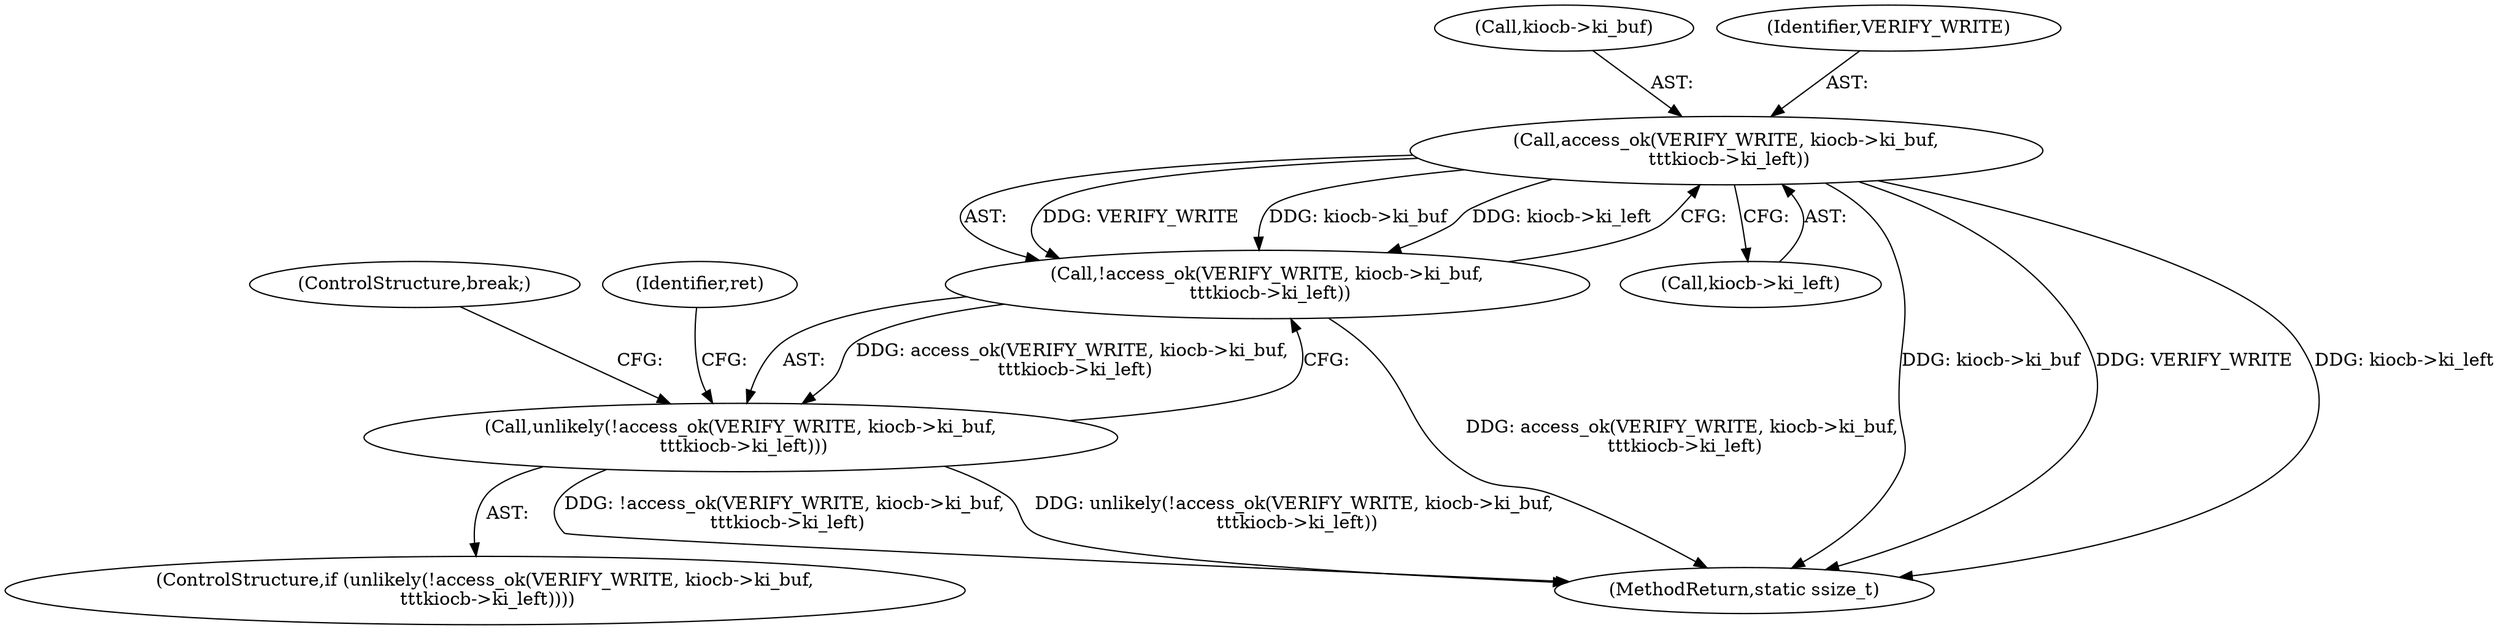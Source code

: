 digraph "0_linux_a70b52ec1aaeaf60f4739edb1b422827cb6f3893@pointer" {
"1000140" [label="(Call,access_ok(VERIFY_WRITE, kiocb->ki_buf,\n \t\t\tkiocb->ki_left))"];
"1000139" [label="(Call,!access_ok(VERIFY_WRITE, kiocb->ki_buf,\n \t\t\tkiocb->ki_left))"];
"1000138" [label="(Call,unlikely(!access_ok(VERIFY_WRITE, kiocb->ki_buf,\n \t\t\tkiocb->ki_left)))"];
"1000142" [label="(Call,kiocb->ki_buf)"];
"1000148" [label="(ControlStructure,break;)"];
"1000145" [label="(Call,kiocb->ki_left)"];
"1000137" [label="(ControlStructure,if (unlikely(!access_ok(VERIFY_WRITE, kiocb->ki_buf,\n \t\t\tkiocb->ki_left))))"];
"1000140" [label="(Call,access_ok(VERIFY_WRITE, kiocb->ki_buf,\n \t\t\tkiocb->ki_left))"];
"1000357" [label="(MethodReturn,static ssize_t)"];
"1000139" [label="(Call,!access_ok(VERIFY_WRITE, kiocb->ki_buf,\n \t\t\tkiocb->ki_left))"];
"1000150" [label="(Identifier,ret)"];
"1000141" [label="(Identifier,VERIFY_WRITE)"];
"1000138" [label="(Call,unlikely(!access_ok(VERIFY_WRITE, kiocb->ki_buf,\n \t\t\tkiocb->ki_left)))"];
"1000140" -> "1000139"  [label="AST: "];
"1000140" -> "1000145"  [label="CFG: "];
"1000141" -> "1000140"  [label="AST: "];
"1000142" -> "1000140"  [label="AST: "];
"1000145" -> "1000140"  [label="AST: "];
"1000139" -> "1000140"  [label="CFG: "];
"1000140" -> "1000357"  [label="DDG: kiocb->ki_buf"];
"1000140" -> "1000357"  [label="DDG: VERIFY_WRITE"];
"1000140" -> "1000357"  [label="DDG: kiocb->ki_left"];
"1000140" -> "1000139"  [label="DDG: VERIFY_WRITE"];
"1000140" -> "1000139"  [label="DDG: kiocb->ki_buf"];
"1000140" -> "1000139"  [label="DDG: kiocb->ki_left"];
"1000139" -> "1000138"  [label="AST: "];
"1000138" -> "1000139"  [label="CFG: "];
"1000139" -> "1000357"  [label="DDG: access_ok(VERIFY_WRITE, kiocb->ki_buf,\n \t\t\tkiocb->ki_left)"];
"1000139" -> "1000138"  [label="DDG: access_ok(VERIFY_WRITE, kiocb->ki_buf,\n \t\t\tkiocb->ki_left)"];
"1000138" -> "1000137"  [label="AST: "];
"1000148" -> "1000138"  [label="CFG: "];
"1000150" -> "1000138"  [label="CFG: "];
"1000138" -> "1000357"  [label="DDG: !access_ok(VERIFY_WRITE, kiocb->ki_buf,\n \t\t\tkiocb->ki_left)"];
"1000138" -> "1000357"  [label="DDG: unlikely(!access_ok(VERIFY_WRITE, kiocb->ki_buf,\n \t\t\tkiocb->ki_left))"];
}
